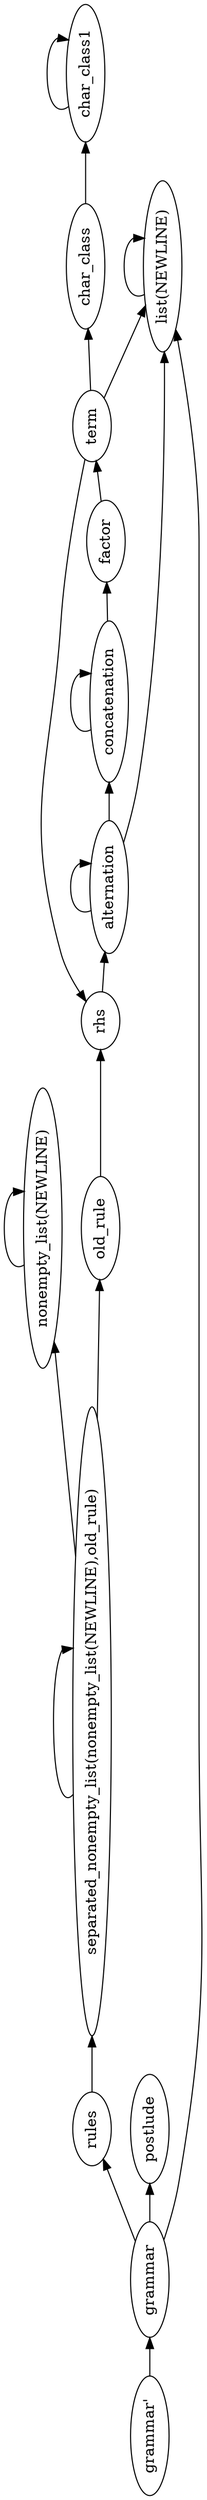 digraph G {
orientation = landscape;
rankdir = LR;
ratio = compress;
nt0 [ label="grammar'" ] ;
nt1 [ label="term" ] ;
nt2 [ label="separated_nonempty_list(nonempty_list(NEWLINE),old_rule)" ] ;
nt3 [ label="rules" ] ;
nt4 [ label="rhs" ] ;
nt5 [ label="postlude" ] ;
nt6 [ label="old_rule" ] ;
nt7 [ label="nonempty_list(NEWLINE)" ] ;
nt8 [ label="list(NEWLINE)" ] ;
nt9 [ label="grammar" ] ;
nt10 [ label="factor" ] ;
nt11 [ label="concatenation" ] ;
nt12 [ label="char_class1" ] ;
nt13 [ label="char_class" ] ;
nt14 [ label="alternation" ] ;
nt0 -> nt9 [ label="" ] ;
nt1 -> nt4 [ label="" ] ;
nt1 -> nt8 [ label="" ] ;
nt1 -> nt13 [ label="" ] ;
nt2 -> nt2 [ label="" ] ;
nt2 -> nt6 [ label="" ] ;
nt2 -> nt7 [ label="" ] ;
nt3 -> nt2 [ label="" ] ;
nt4 -> nt14 [ label="" ] ;
nt6 -> nt4 [ label="" ] ;
nt7 -> nt7 [ label="" ] ;
nt8 -> nt8 [ label="" ] ;
nt9 -> nt3 [ label="" ] ;
nt9 -> nt5 [ label="" ] ;
nt9 -> nt8 [ label="" ] ;
nt10 -> nt1 [ label="" ] ;
nt11 -> nt10 [ label="" ] ;
nt11 -> nt11 [ label="" ] ;
nt12 -> nt12 [ label="" ] ;
nt13 -> nt12 [ label="" ] ;
nt14 -> nt8 [ label="" ] ;
nt14 -> nt11 [ label="" ] ;
nt14 -> nt14 [ label="" ] ;

}
